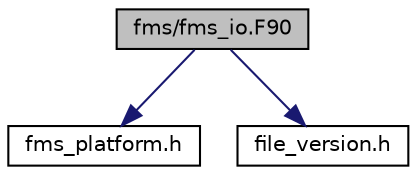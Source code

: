 digraph "fms/fms_io.F90"
{
 // INTERACTIVE_SVG=YES
 // LATEX_PDF_SIZE
  edge [fontname="Helvetica",fontsize="10",labelfontname="Helvetica",labelfontsize="10"];
  node [fontname="Helvetica",fontsize="10",shape=record];
  Node1 [label="fms/fms_io.F90",height=0.2,width=0.4,color="black", fillcolor="grey75", style="filled", fontcolor="black",tooltip="File for fms_io_mod."];
  Node1 -> Node2 [color="midnightblue",fontsize="10",style="solid",fontname="Helvetica"];
  Node2 [label="fms_platform.h",height=0.2,width=0.4,color="black", fillcolor="white", style="filled",URL="$fms__platform_8h_source.html",tooltip=" "];
  Node1 -> Node3 [color="midnightblue",fontsize="10",style="solid",fontname="Helvetica"];
  Node3 [label="file_version.h",height=0.2,width=0.4,color="black", fillcolor="white", style="filled",URL="$file__version_8h_source.html",tooltip=" "];
}
